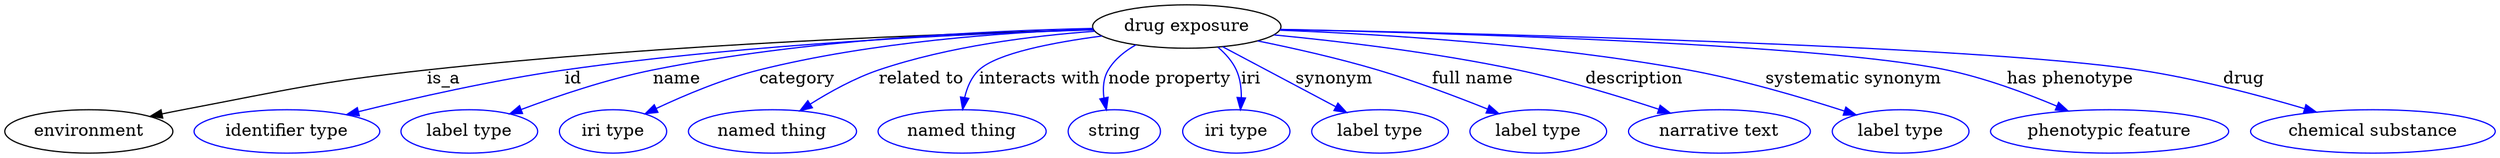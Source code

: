 digraph {
	graph [bb="0,0,1661.4,122"];
	node [label="\N"];
	"drug exposure"	 [height=0.5,
		label="drug exposure",
		pos="789.8,104",
		width=1.6792];
	environment	 [height=0.5,
		pos="54.803,18",
		width=1.5223];
	"drug exposure" -> environment	 [label=is_a,
		lp="303.08,61",
		pos="e,95.631,30.078 729.73,101.82 635.84,97.938 448.76,88.237 291.25,68 213.94,58.066 194.72,53.682 118.8,36 114.45,34.986 109.95,33.867 \
105.44,32.697"];
	id	 [color=blue,
		height=0.5,
		label="identifier type",
		pos="186.8,18",
		width=1.652];
	"drug exposure" -> id	 [color=blue,
		label=id,
		lp="389.25,61",
		pos="e,228.83,30.88 729.79,101.63 650.09,97.813 505.13,88.54 382.91,68 333.24,59.652 277.71,44.975 238.45,33.675",
		style=solid];
	name	 [color=blue,
		height=0.5,
		label="label type",
		pos="308.8,18",
		width=1.2425];
	"drug exposure" -> name	 [color=blue,
		label=name,
		lp="457.96,61",
		pos="e,338.39,31.561 729.42,102.39 659.52,99.458 541.34,91.208 442.49,68 409.61,60.283 373.86,46.614 347.61,35.517",
		style=solid];
	category	 [color=blue,
		height=0.5,
		label="iri type",
		pos="406.8,18",
		width=0.9834];
	"drug exposure" -> category	 [color=blue,
		label=category,
		lp="535.9,61",
		pos="e,430.09,31.758 729.8,101.7 672.68,98.248 584.83,89.603 511.61,68 486.12,60.48 459.1,47.448 438.87,36.574",
		style=solid];
	"related to"	 [color=blue,
		height=0.5,
		label="named thing",
		pos="513.8,18",
		width=1.5019];
	"drug exposure" -> "related to"	 [color=blue,
		label="related to",
		lp="616.04,61",
		pos="e,534.31,34.93 730.6,99.726 689.74,95.264 634.79,86.222 589.33,68 572.81,61.377 556.13,50.834 542.66,41.133",
		style=solid];
	"interacts with"	 [color=blue,
		height=0.5,
		label="named thing",
		pos="639.8,18",
		width=1.5019];
	"drug exposure" -> "interacts with"	 [color=blue,
		label="interacts with",
		lp="692.71,61",
		pos="e,640.65,36.439 736.41,95.418 703.69,89.129 665.87,79.669 653.99,68 648.11,62.219 644.62,54.192 642.56,46.259",
		style=solid];
	"node property"	 [color=blue,
		height=0.5,
		label=string,
		pos="741.8,18",
		width=0.8403];
	"drug exposure" -> "node property"	 [color=blue,
		label="node property",
		lp="775.87,61",
		pos="e,735.31,35.599 756.84,88.845 748.8,83.466 741.2,76.565 736.66,68 733.06,61.216 732.55,53.188 733.42,45.573",
		style=solid];
	iri	 [color=blue,
		height=0.5,
		label="iri type",
		pos="825.8,18",
		width=0.9834];
	"drug exposure" -> iri	 [color=blue,
		label=iri,
		lp="830.02,61",
		pos="e,825.58,36.216 806.95,86.581 811.5,81.046 815.93,74.628 818.8,68 821.7,61.299 823.46,53.664 824.51,46.412",
		style=solid];
	synonym	 [color=blue,
		height=0.5,
		label="label type",
		pos="923.8,18",
		width=1.2425];
	"drug exposure" -> synonym	 [color=blue,
		label=synonym,
		lp="891.47,61",
		pos="e,899.73,33.45 815.32,87.622 836.87,73.793 867.85,53.909 891.19,38.928",
		style=solid];
	"full name"	 [color=blue,
		height=0.5,
		label="label type",
		pos="1030.8,18",
		width=1.2425];
	"drug exposure" -> "full name"	 [color=blue,
		label="full name",
		lp="981.43,61",
		pos="e,1002.8,32.208 837.36,92.866 862.47,86.503 893.64,77.837 920.8,68 945.61,59.019 972.58,46.798 993.61,36.686",
		style=solid];
	description	 [color=blue,
		height=0.5,
		label="narrative text",
		pos="1150.8,18",
		width=1.5834];
	"drug exposure" -> description	 [color=blue,
		label=description,
		lp="1085.9,61",
		pos="e,1116.2,32.455 846.51,97.735 891.73,92.04 956.42,82.32 1011.8,68 1044.2,59.623 1079.7,46.797 1106.7,36.233",
		style=solid];
	"systematic synonym"	 [color=blue,
		height=0.5,
		label="label type",
		pos="1270.8,18",
		width=1.2425];
	"drug exposure" -> "systematic synonym"	 [color=blue,
		label="systematic synonym",
		lp="1228.8,61",
		pos="e,1239.2,30.745 849.61,101.34 916.38,97.479 1027.3,88.414 1120.8,68 1158.4,59.79 1199.8,45.583 1229.5,34.406",
		style=solid];
	"has phenotype"	 [color=blue,
		height=0.5,
		label="phenotypic feature",
		pos="1409.8,18",
		width=2.1155];
	"drug exposure" -> "has phenotype"	 [color=blue,
		label="has phenotype",
		lp="1371,61",
		pos="e,1378.2,34.506 850.01,102.09 964.14,98.074 1207.9,87.469 1289.8,68 1317.1,61.516 1346.2,49.548 1368.8,38.946",
		style=solid];
	drug	 [color=blue,
		height=0.5,
		label="chemical substance",
		pos="1582.8,18",
		width=2.1837];
	"drug exposure" -> drug	 [color=blue,
		label=drug,
		lp="1484.6,61",
		pos="e,1541,33.396 850.06,102.31 984.89,98.234 1307.5,86.799 1414.8,68 1454.6,61.029 1498.3,47.841 1531.2,36.758",
		style=solid];
}
